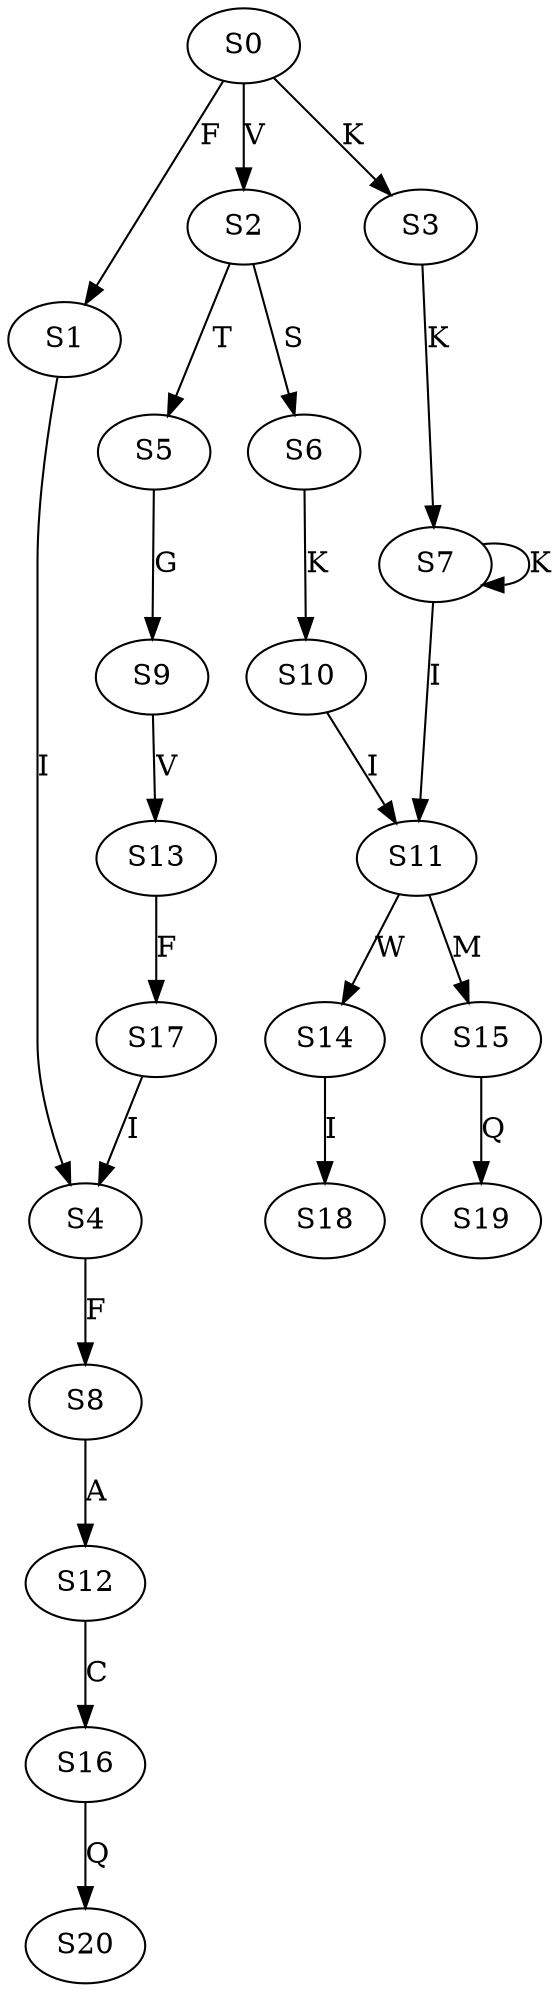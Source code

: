 strict digraph  {
	S0 -> S1 [ label = F ];
	S0 -> S2 [ label = V ];
	S0 -> S3 [ label = K ];
	S1 -> S4 [ label = I ];
	S2 -> S5 [ label = T ];
	S2 -> S6 [ label = S ];
	S3 -> S7 [ label = K ];
	S4 -> S8 [ label = F ];
	S5 -> S9 [ label = G ];
	S6 -> S10 [ label = K ];
	S7 -> S11 [ label = I ];
	S7 -> S7 [ label = K ];
	S8 -> S12 [ label = A ];
	S9 -> S13 [ label = V ];
	S10 -> S11 [ label = I ];
	S11 -> S14 [ label = W ];
	S11 -> S15 [ label = M ];
	S12 -> S16 [ label = C ];
	S13 -> S17 [ label = F ];
	S14 -> S18 [ label = I ];
	S15 -> S19 [ label = Q ];
	S16 -> S20 [ label = Q ];
	S17 -> S4 [ label = I ];
}
